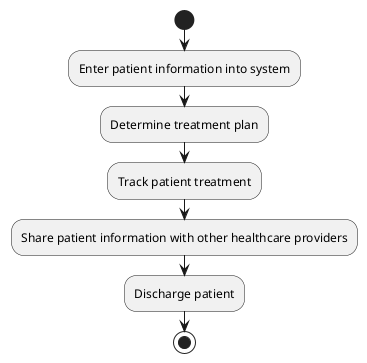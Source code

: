 @startuml

start

:Enter patient information into system;

:Determine treatment plan;

:Track patient treatment;

:Share patient information with other healthcare providers;

:Discharge patient;

stop

@enduml